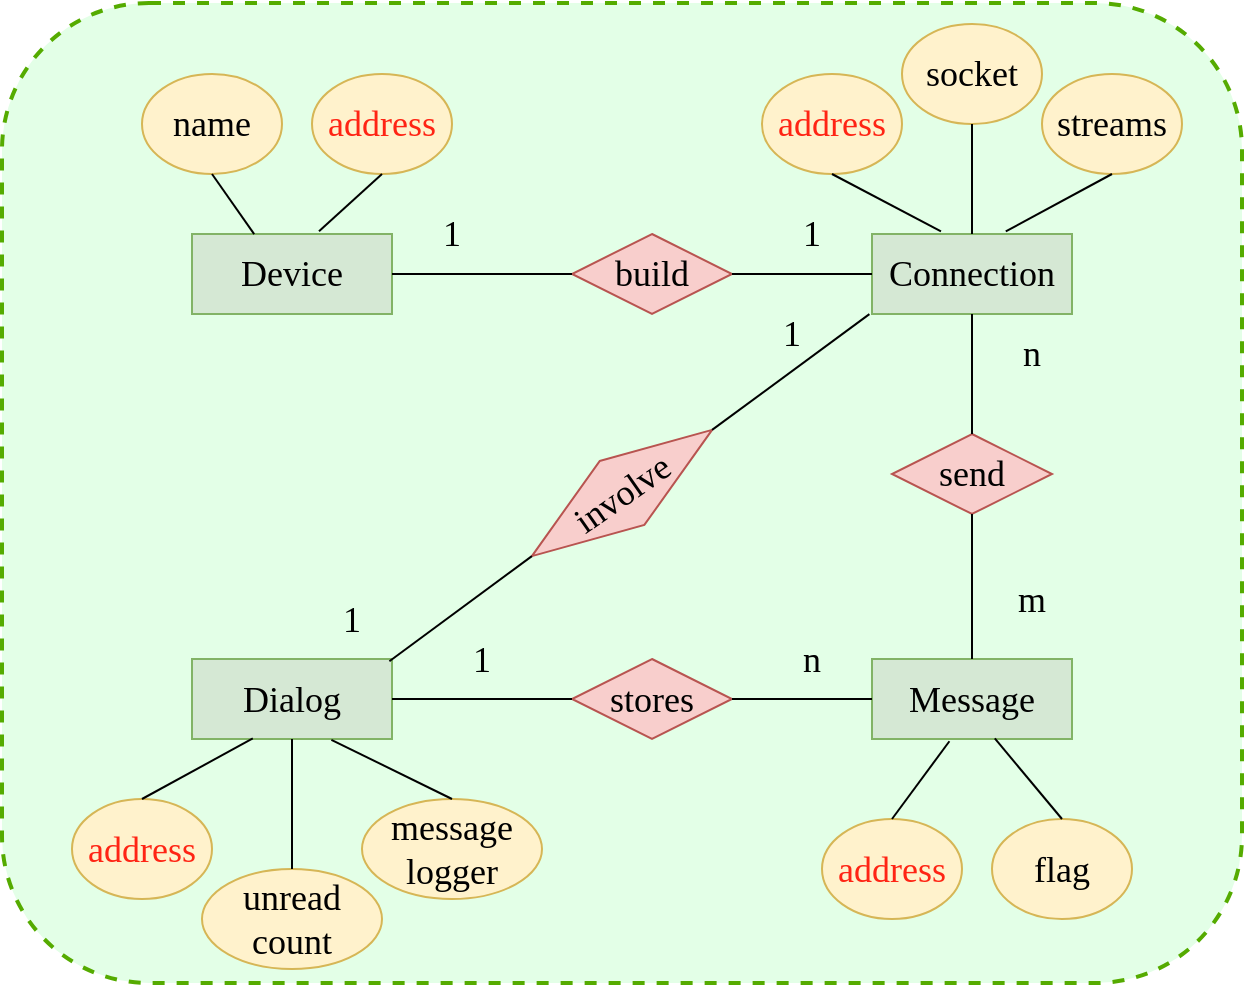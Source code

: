 <mxfile version="10.6.1" type="github"><diagram id="qcF0W_csxek61V0D4VHl" name="Page-1"><mxGraphModel dx="961" dy="532" grid="1" gridSize="10" guides="1" tooltips="1" connect="1" arrows="1" fold="1" page="1" pageScale="1" pageWidth="827" pageHeight="1169" background="none" math="0" shadow="0"><root><mxCell id="0"/><mxCell id="1" parent="0"/><mxCell id="HQ7-IeDwe_95rGGMt-GV-61" value="" style="rounded=1;whiteSpace=wrap;html=1;shadow=0;fontFamily=Times New Roman;fontSize=18;strokeWidth=2;dashed=1;fillColor=#E3FFE7;strokeColor=#55AB00;" vertex="1" parent="1"><mxGeometry x="135" y="134.5" width="620" height="490" as="geometry"/></mxCell><mxCell id="HQ7-IeDwe_95rGGMt-GV-1" value="Device" style="rounded=0;whiteSpace=wrap;html=1;fillColor=#d5e8d4;strokeColor=#82b366;fontSize=18;fontFamily=Times New Roman;" vertex="1" parent="1"><mxGeometry x="230" y="250" width="100" height="40" as="geometry"/></mxCell><mxCell id="HQ7-IeDwe_95rGGMt-GV-2" value="Message" style="rounded=0;whiteSpace=wrap;html=1;fillColor=#d5e8d4;strokeColor=#82b366;fontSize=18;fontFamily=Times New Roman;" vertex="1" parent="1"><mxGeometry x="570" y="462.5" width="100" height="40" as="geometry"/></mxCell><mxCell id="HQ7-IeDwe_95rGGMt-GV-3" value="Connection" style="rounded=0;whiteSpace=wrap;html=1;fillColor=#d5e8d4;strokeColor=#82b366;fontSize=18;fontFamily=Times New Roman;" vertex="1" parent="1"><mxGeometry x="570" y="250" width="100" height="40" as="geometry"/></mxCell><mxCell id="HQ7-IeDwe_95rGGMt-GV-4" value="Dialog" style="rounded=0;whiteSpace=wrap;html=1;fillColor=#d5e8d4;strokeColor=#82b366;fontSize=18;fontFamily=Times New Roman;" vertex="1" parent="1"><mxGeometry x="230" y="462.5" width="100" height="40" as="geometry"/></mxCell><mxCell id="HQ7-IeDwe_95rGGMt-GV-5" value="involve" style="rhombus;whiteSpace=wrap;html=1;rotation=-35;fillColor=#f8cecc;strokeColor=#b85450;fontSize=18;fontFamily=Times New Roman;" vertex="1" parent="1"><mxGeometry x="390" y="360" width="110" height="39" as="geometry"/></mxCell><mxCell id="HQ7-IeDwe_95rGGMt-GV-7" value="" style="endArrow=none;html=1;entryX=-0.013;entryY=1.002;entryDx=0;entryDy=0;exitX=1;exitY=0.5;exitDx=0;exitDy=0;entryPerimeter=0;fontSize=18;fontFamily=Times New Roman;" edge="1" parent="1" source="HQ7-IeDwe_95rGGMt-GV-5" target="HQ7-IeDwe_95rGGMt-GV-3"><mxGeometry width="50" height="50" relative="1" as="geometry"><mxPoint x="230" y="650" as="sourcePoint"/><mxPoint x="280" y="600" as="targetPoint"/></mxGeometry></mxCell><mxCell id="HQ7-IeDwe_95rGGMt-GV-8" value="" style="endArrow=none;html=1;entryX=0;entryY=0.5;entryDx=0;entryDy=0;exitX=0.987;exitY=0.028;exitDx=0;exitDy=0;exitPerimeter=0;fontSize=18;fontFamily=Times New Roman;" edge="1" parent="1" source="HQ7-IeDwe_95rGGMt-GV-4" target="HQ7-IeDwe_95rGGMt-GV-5"><mxGeometry width="50" height="50" relative="1" as="geometry"><mxPoint x="289.69" y="400.069" as="sourcePoint"/><mxPoint x="289.69" y="300.069" as="targetPoint"/></mxGeometry></mxCell><mxCell id="HQ7-IeDwe_95rGGMt-GV-9" value="1" style="text;html=1;strokeColor=none;fillColor=none;align=center;verticalAlign=middle;whiteSpace=wrap;rounded=0;fontSize=18;fontFamily=Times New Roman;" vertex="1" parent="1"><mxGeometry x="510" y="290" width="40" height="20" as="geometry"/></mxCell><mxCell id="HQ7-IeDwe_95rGGMt-GV-10" value="1" style="text;html=1;strokeColor=none;fillColor=none;align=center;verticalAlign=middle;whiteSpace=wrap;rounded=0;fontSize=18;fontFamily=Times New Roman;" vertex="1" parent="1"><mxGeometry x="290" y="432.5" width="40" height="20" as="geometry"/></mxCell><mxCell id="HQ7-IeDwe_95rGGMt-GV-12" value="send" style="rhombus;whiteSpace=wrap;html=1;fillColor=#f8cecc;strokeColor=#b85450;fontSize=18;fontFamily=Times New Roman;" vertex="1" parent="1"><mxGeometry x="580" y="350" width="80" height="40" as="geometry"/></mxCell><mxCell id="HQ7-IeDwe_95rGGMt-GV-15" value="" style="endArrow=none;html=1;entryX=0.5;entryY=1;entryDx=0;entryDy=0;exitX=0.5;exitY=0;exitDx=0;exitDy=0;fontSize=18;fontFamily=Times New Roman;" edge="1" parent="1" source="HQ7-IeDwe_95rGGMt-GV-12" target="HQ7-IeDwe_95rGGMt-GV-3"><mxGeometry width="50" height="50" relative="1" as="geometry"><mxPoint x="504.172" y="381.448" as="sourcePoint"/><mxPoint x="578.655" y="300.069" as="targetPoint"/></mxGeometry></mxCell><mxCell id="HQ7-IeDwe_95rGGMt-GV-16" value="" style="endArrow=none;html=1;entryX=0.5;entryY=1;entryDx=0;entryDy=0;exitX=0.5;exitY=0;exitDx=0;exitDy=0;fontSize=18;fontFamily=Times New Roman;" edge="1" parent="1" source="HQ7-IeDwe_95rGGMt-GV-2" target="HQ7-IeDwe_95rGGMt-GV-12"><mxGeometry width="50" height="50" relative="1" as="geometry"><mxPoint x="629.69" y="409.724" as="sourcePoint"/><mxPoint x="629.69" y="300.069" as="targetPoint"/></mxGeometry></mxCell><mxCell id="HQ7-IeDwe_95rGGMt-GV-17" value="n" style="text;html=1;strokeColor=none;fillColor=none;align=center;verticalAlign=middle;whiteSpace=wrap;rounded=0;fontSize=18;fontFamily=Times New Roman;" vertex="1" parent="1"><mxGeometry x="630" y="300" width="40" height="20" as="geometry"/></mxCell><mxCell id="HQ7-IeDwe_95rGGMt-GV-19" value="m" style="text;html=1;strokeColor=none;fillColor=none;align=center;verticalAlign=middle;whiteSpace=wrap;rounded=0;fontSize=18;fontFamily=Times New Roman;" vertex="1" parent="1"><mxGeometry x="630" y="422.5" width="40" height="20" as="geometry"/></mxCell><mxCell id="HQ7-IeDwe_95rGGMt-GV-20" value="stores" style="rhombus;whiteSpace=wrap;html=1;fillColor=#f8cecc;strokeColor=#b85450;fontSize=18;fontFamily=Times New Roman;" vertex="1" parent="1"><mxGeometry x="420" y="462.5" width="80" height="40" as="geometry"/></mxCell><mxCell id="HQ7-IeDwe_95rGGMt-GV-22" value="" style="endArrow=none;html=1;entryX=1;entryY=0.5;entryDx=0;entryDy=0;exitX=0;exitY=0.5;exitDx=0;exitDy=0;fontSize=18;fontFamily=Times New Roman;" edge="1" parent="1" source="HQ7-IeDwe_95rGGMt-GV-20" target="HQ7-IeDwe_95rGGMt-GV-4"><mxGeometry width="50" height="50" relative="1" as="geometry"><mxPoint x="629.69" y="472.224" as="sourcePoint"/><mxPoint x="629.69" y="372.224" as="targetPoint"/></mxGeometry></mxCell><mxCell id="HQ7-IeDwe_95rGGMt-GV-23" value="" style="endArrow=none;html=1;entryX=0;entryY=0.5;entryDx=0;entryDy=0;exitX=1;exitY=0.5;exitDx=0;exitDy=0;fontSize=18;fontFamily=Times New Roman;" edge="1" parent="1" source="HQ7-IeDwe_95rGGMt-GV-20" target="HQ7-IeDwe_95rGGMt-GV-2"><mxGeometry width="50" height="50" relative="1" as="geometry"><mxPoint x="429.69" y="492.224" as="sourcePoint"/><mxPoint x="340.034" y="492.224" as="targetPoint"/></mxGeometry></mxCell><mxCell id="HQ7-IeDwe_95rGGMt-GV-24" value="1" style="text;html=1;strokeColor=none;fillColor=none;align=center;verticalAlign=middle;whiteSpace=wrap;rounded=0;fontSize=18;fontFamily=Times New Roman;" vertex="1" parent="1"><mxGeometry x="355" y="452.5" width="40" height="20" as="geometry"/></mxCell><mxCell id="HQ7-IeDwe_95rGGMt-GV-25" value="n" style="text;html=1;strokeColor=none;fillColor=none;align=center;verticalAlign=middle;whiteSpace=wrap;rounded=0;fontSize=18;fontFamily=Times New Roman;" vertex="1" parent="1"><mxGeometry x="520" y="452.5" width="40" height="20" as="geometry"/></mxCell><mxCell id="HQ7-IeDwe_95rGGMt-GV-27" value="build" style="rhombus;whiteSpace=wrap;html=1;fillColor=#f8cecc;strokeColor=#b85450;fontSize=18;fontFamily=Times New Roman;" vertex="1" parent="1"><mxGeometry x="420" y="250" width="80" height="40" as="geometry"/></mxCell><mxCell id="HQ7-IeDwe_95rGGMt-GV-31" value="" style="endArrow=none;html=1;entryX=1;entryY=0.5;entryDx=0;entryDy=0;exitX=0;exitY=0.5;exitDx=0;exitDy=0;fontSize=18;fontFamily=Times New Roman;" edge="1" parent="1" source="HQ7-IeDwe_95rGGMt-GV-27" target="HQ7-IeDwe_95rGGMt-GV-1"><mxGeometry width="50" height="50" relative="1" as="geometry"><mxPoint x="504.172" y="381.448" as="sourcePoint"/><mxPoint x="578.655" y="300.069" as="targetPoint"/></mxGeometry></mxCell><mxCell id="HQ7-IeDwe_95rGGMt-GV-32" value="" style="endArrow=none;html=1;entryX=0;entryY=0.5;entryDx=0;entryDy=0;exitX=1;exitY=0.5;exitDx=0;exitDy=0;fontSize=18;fontFamily=Times New Roman;" edge="1" parent="1" source="HQ7-IeDwe_95rGGMt-GV-27" target="HQ7-IeDwe_95rGGMt-GV-3"><mxGeometry width="50" height="50" relative="1" as="geometry"><mxPoint x="429.69" y="280.069" as="sourcePoint"/><mxPoint x="340.034" y="280.069" as="targetPoint"/></mxGeometry></mxCell><mxCell id="HQ7-IeDwe_95rGGMt-GV-33" value="1" style="text;html=1;strokeColor=none;fillColor=none;align=center;verticalAlign=middle;whiteSpace=wrap;rounded=0;fontSize=18;fontFamily=Times New Roman;" vertex="1" parent="1"><mxGeometry x="340" y="240" width="40" height="20" as="geometry"/></mxCell><mxCell id="HQ7-IeDwe_95rGGMt-GV-34" value="1" style="text;html=1;strokeColor=none;fillColor=none;align=center;verticalAlign=middle;whiteSpace=wrap;rounded=0;fontSize=18;fontFamily=Times New Roman;" vertex="1" parent="1"><mxGeometry x="520" y="240" width="40" height="20" as="geometry"/></mxCell><mxCell id="HQ7-IeDwe_95rGGMt-GV-35" value="name" style="ellipse;whiteSpace=wrap;html=1;fillColor=#fff2cc;strokeColor=#d6b656;fontSize=18;fontFamily=Times New Roman;" vertex="1" parent="1"><mxGeometry x="205" y="170" width="70" height="50" as="geometry"/></mxCell><mxCell id="HQ7-IeDwe_95rGGMt-GV-37" value="&lt;font style=&quot;font-size: 18px;&quot; color=&quot;#FF2414&quot;&gt;address&lt;/font&gt;" style="ellipse;whiteSpace=wrap;html=1;fillColor=#fff2cc;strokeColor=#d6b656;fontSize=18;fontFamily=Times New Roman;" vertex="1" parent="1"><mxGeometry x="290" y="170" width="70" height="50" as="geometry"/></mxCell><mxCell id="HQ7-IeDwe_95rGGMt-GV-39" value="" style="endArrow=none;html=1;entryX=0.5;entryY=1;entryDx=0;entryDy=0;exitX=0.311;exitY=0.002;exitDx=0;exitDy=0;exitPerimeter=0;fontSize=18;fontFamily=Times New Roman;" edge="1" parent="1" source="HQ7-IeDwe_95rGGMt-GV-1" target="HQ7-IeDwe_95rGGMt-GV-35"><mxGeometry width="50" height="50" relative="1" as="geometry"><mxPoint x="504.172" y="381.448" as="sourcePoint"/><mxPoint x="578.655" y="300.069" as="targetPoint"/></mxGeometry></mxCell><mxCell id="HQ7-IeDwe_95rGGMt-GV-40" value="" style="endArrow=none;html=1;entryX=0.5;entryY=1;entryDx=0;entryDy=0;exitX=0.635;exitY=-0.033;exitDx=0;exitDy=0;exitPerimeter=0;fontSize=18;fontFamily=Times New Roman;" edge="1" parent="1" source="HQ7-IeDwe_95rGGMt-GV-1" target="HQ7-IeDwe_95rGGMt-GV-37"><mxGeometry width="50" height="50" relative="1" as="geometry"><mxPoint x="271.069" y="260.069" as="sourcePoint"/><mxPoint x="249.69" y="229.724" as="targetPoint"/></mxGeometry></mxCell><mxCell id="HQ7-IeDwe_95rGGMt-GV-41" value="&lt;font style=&quot;font-size: 18px;&quot; color=&quot;#FF2414&quot;&gt;address&lt;/font&gt;" style="ellipse;whiteSpace=wrap;html=1;fillColor=#fff2cc;strokeColor=#d6b656;fontSize=18;fontFamily=Times New Roman;" vertex="1" parent="1"><mxGeometry x="515" y="170" width="70" height="50" as="geometry"/></mxCell><mxCell id="HQ7-IeDwe_95rGGMt-GV-42" value="socket" style="ellipse;whiteSpace=wrap;html=1;fillColor=#fff2cc;strokeColor=#d6b656;fontSize=18;fontFamily=Times New Roman;" vertex="1" parent="1"><mxGeometry x="585" y="145" width="70" height="50" as="geometry"/></mxCell><mxCell id="HQ7-IeDwe_95rGGMt-GV-43" value="streams" style="ellipse;whiteSpace=wrap;html=1;fillColor=#fff2cc;strokeColor=#d6b656;fontSize=18;fontFamily=Times New Roman;" vertex="1" parent="1"><mxGeometry x="655" y="170" width="70" height="50" as="geometry"/></mxCell><mxCell id="HQ7-IeDwe_95rGGMt-GV-45" value="" style="endArrow=none;html=1;entryX=0.5;entryY=1;entryDx=0;entryDy=0;exitX=0.5;exitY=0;exitDx=0;exitDy=0;fontSize=18;fontFamily=Times New Roman;" edge="1" parent="1" source="HQ7-IeDwe_95rGGMt-GV-3" target="HQ7-IeDwe_95rGGMt-GV-42"><mxGeometry width="50" height="50" relative="1" as="geometry"><mxPoint x="303.483" y="258.69" as="sourcePoint"/><mxPoint x="335.207" y="229.724" as="targetPoint"/></mxGeometry></mxCell><mxCell id="HQ7-IeDwe_95rGGMt-GV-46" value="" style="endArrow=none;html=1;entryX=0.5;entryY=1;entryDx=0;entryDy=0;exitX=0.345;exitY=-0.033;exitDx=0;exitDy=0;exitPerimeter=0;fontSize=18;fontFamily=Times New Roman;" edge="1" parent="1" source="HQ7-IeDwe_95rGGMt-GV-3" target="HQ7-IeDwe_95rGGMt-GV-41"><mxGeometry width="50" height="50" relative="1" as="geometry"><mxPoint x="629.69" y="260.069" as="sourcePoint"/><mxPoint x="629.69" y="204.897" as="targetPoint"/></mxGeometry></mxCell><mxCell id="HQ7-IeDwe_95rGGMt-GV-47" value="" style="endArrow=none;html=1;entryX=0.5;entryY=1;entryDx=0;entryDy=0;exitX=0.669;exitY=-0.033;exitDx=0;exitDy=0;exitPerimeter=0;fontSize=18;fontFamily=Times New Roman;" edge="1" parent="1" source="HQ7-IeDwe_95rGGMt-GV-3" target="HQ7-IeDwe_95rGGMt-GV-43"><mxGeometry width="50" height="50" relative="1" as="geometry"><mxPoint x="614.517" y="258.69" as="sourcePoint"/><mxPoint x="560.034" y="229.724" as="targetPoint"/></mxGeometry></mxCell><mxCell id="HQ7-IeDwe_95rGGMt-GV-48" value="flag" style="ellipse;whiteSpace=wrap;html=1;fillColor=#fff2cc;strokeColor=#d6b656;fontSize=18;fontFamily=Times New Roman;" vertex="1" parent="1"><mxGeometry x="630" y="542.5" width="70" height="50" as="geometry"/></mxCell><mxCell id="HQ7-IeDwe_95rGGMt-GV-49" value="&lt;font style=&quot;font-size: 18px;&quot; color=&quot;#FF2414&quot;&gt;address&lt;/font&gt;" style="ellipse;whiteSpace=wrap;html=1;fillColor=#fff2cc;strokeColor=#d6b656;fontSize=18;fontFamily=Times New Roman;" vertex="1" parent="1"><mxGeometry x="545" y="542.5" width="70" height="50" as="geometry"/></mxCell><mxCell id="HQ7-IeDwe_95rGGMt-GV-50" value="" style="endArrow=none;html=1;entryX=0.5;entryY=0;entryDx=0;entryDy=0;exitX=0.387;exitY=1.028;exitDx=0;exitDy=0;exitPerimeter=0;fontSize=18;fontFamily=Times New Roman;" edge="1" parent="1" source="HQ7-IeDwe_95rGGMt-GV-2" target="HQ7-IeDwe_95rGGMt-GV-49"><mxGeometry width="50" height="50" relative="1" as="geometry"><mxPoint x="744.517" y="462.69" as="sourcePoint"/><mxPoint x="690.034" y="433.724" as="targetPoint"/></mxGeometry></mxCell><mxCell id="HQ7-IeDwe_95rGGMt-GV-51" value="" style="endArrow=none;html=1;entryX=0.5;entryY=0;entryDx=0;entryDy=0;exitX=0.614;exitY=0.993;exitDx=0;exitDy=0;exitPerimeter=0;fontSize=18;fontFamily=Times New Roman;" edge="1" parent="1" source="HQ7-IeDwe_95rGGMt-GV-2" target="HQ7-IeDwe_95rGGMt-GV-48"><mxGeometry width="50" height="50" relative="1" as="geometry"><mxPoint x="631" y="504.5" as="sourcePoint"/><mxPoint x="589.69" y="552.224" as="targetPoint"/></mxGeometry></mxCell><mxCell id="HQ7-IeDwe_95rGGMt-GV-52" value="message logger" style="ellipse;whiteSpace=wrap;html=1;fillColor=#fff2cc;strokeColor=#d6b656;fontSize=18;fontFamily=Times New Roman;" vertex="1" parent="1"><mxGeometry x="315" y="532.5" width="90" height="50" as="geometry"/></mxCell><mxCell id="HQ7-IeDwe_95rGGMt-GV-55" value="unread count" style="ellipse;whiteSpace=wrap;html=1;fillColor=#fff2cc;strokeColor=#d6b656;fontSize=18;fontFamily=Times New Roman;" vertex="1" parent="1"><mxGeometry x="235" y="567.5" width="90" height="50" as="geometry"/></mxCell><mxCell id="HQ7-IeDwe_95rGGMt-GV-56" value="&lt;font style=&quot;font-size: 18px;&quot; color=&quot;#FF2414&quot;&gt;address&lt;/font&gt;" style="ellipse;whiteSpace=wrap;html=1;fillColor=#fff2cc;strokeColor=#d6b656;fontSize=18;fontFamily=Times New Roman;" vertex="1" parent="1"><mxGeometry x="170" y="532.5" width="70" height="50" as="geometry"/></mxCell><mxCell id="HQ7-IeDwe_95rGGMt-GV-57" value="" style="endArrow=none;html=1;entryX=0.5;entryY=1;entryDx=0;entryDy=0;exitX=0.5;exitY=0;exitDx=0;exitDy=0;fontSize=18;fontFamily=Times New Roman;" edge="1" parent="1" source="HQ7-IeDwe_95rGGMt-GV-55" target="HQ7-IeDwe_95rGGMt-GV-4"><mxGeometry width="50" height="50" relative="1" as="geometry"><mxPoint x="629.69" y="182.569" as="sourcePoint"/><mxPoint x="629.69" y="127.397" as="targetPoint"/></mxGeometry></mxCell><mxCell id="HQ7-IeDwe_95rGGMt-GV-58" value="" style="endArrow=none;html=1;entryX=0.304;entryY=0.993;entryDx=0;entryDy=0;exitX=0.5;exitY=0;exitDx=0;exitDy=0;entryPerimeter=0;fontSize=18;fontFamily=Times New Roman;" edge="1" parent="1" source="HQ7-IeDwe_95rGGMt-GV-56" target="HQ7-IeDwe_95rGGMt-GV-4"><mxGeometry width="50" height="50" relative="1" as="geometry"><mxPoint x="289.69" y="577.741" as="sourcePoint"/><mxPoint x="289.69" y="512.224" as="targetPoint"/></mxGeometry></mxCell><mxCell id="HQ7-IeDwe_95rGGMt-GV-59" value="" style="endArrow=none;html=1;entryX=0.697;entryY=1.01;entryDx=0;entryDy=0;exitX=0.5;exitY=0;exitDx=0;exitDy=0;entryPerimeter=0;fontSize=18;fontFamily=Times New Roman;" edge="1" parent="1" source="HQ7-IeDwe_95rGGMt-GV-52" target="HQ7-IeDwe_95rGGMt-GV-4"><mxGeometry width="50" height="50" relative="1" as="geometry"><mxPoint x="215.207" y="542.569" as="sourcePoint"/><mxPoint x="270.379" y="512.224" as="targetPoint"/></mxGeometry></mxCell></root></mxGraphModel></diagram></mxfile>